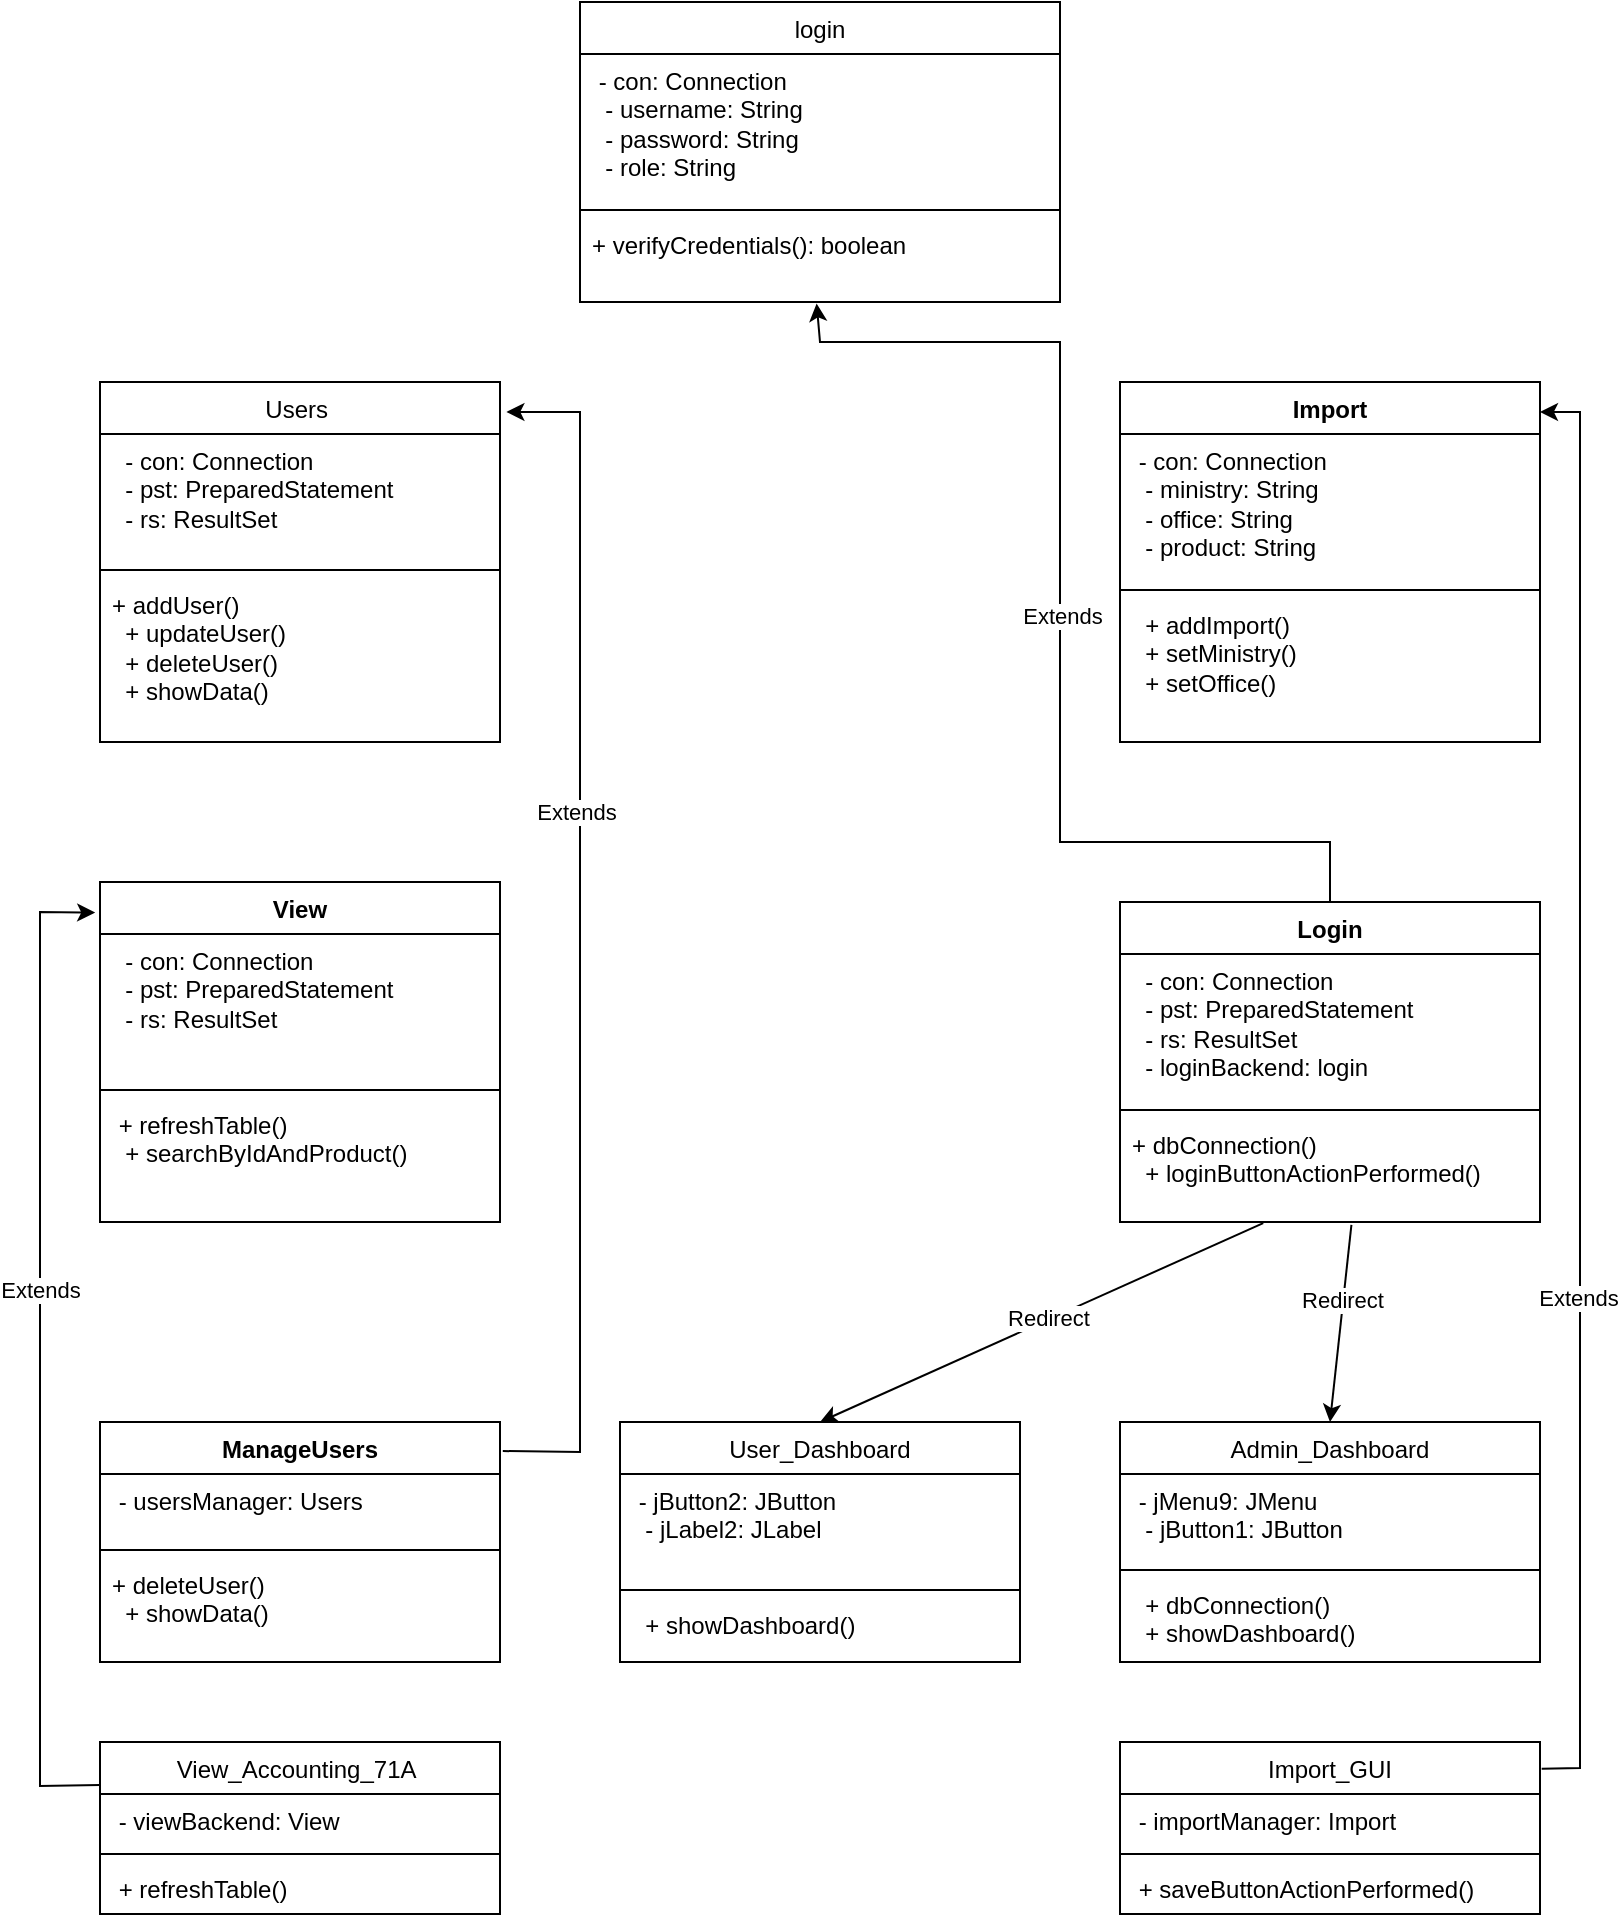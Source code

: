 <mxfile version="27.0.9">
  <diagram name="Page-1" id="tbfPp32WlleiHaKjNLK-">
    <mxGraphModel dx="1023" dy="460" grid="1" gridSize="10" guides="1" tooltips="1" connect="1" arrows="1" fold="1" page="1" pageScale="1" pageWidth="850" pageHeight="1100" math="0" shadow="0">
      <root>
        <mxCell id="0" />
        <mxCell id="1" parent="0" />
        <mxCell id="xG6iw9BcrIbRYxjrt-3h-1" value="&lt;span style=&quot;font-weight: 400; text-align: left;&quot;&gt;login&lt;/span&gt;" style="swimlane;fontStyle=1;align=center;verticalAlign=top;childLayout=stackLayout;horizontal=1;startSize=26;horizontalStack=0;resizeParent=1;resizeParentMax=0;resizeLast=0;collapsible=1;marginBottom=0;whiteSpace=wrap;html=1;" vertex="1" parent="1">
          <mxGeometry x="320" y="10" width="240" height="150" as="geometry" />
        </mxCell>
        <mxCell id="xG6iw9BcrIbRYxjrt-3h-2" value="&amp;nbsp;- con: Connection&lt;br style=&quot;padding: 0px; margin: 0px;&quot;&gt;&amp;nbsp; - username: String&lt;br style=&quot;padding: 0px; margin: 0px;&quot;&gt;&amp;nbsp; - password: String&lt;br style=&quot;padding: 0px; margin: 0px;&quot;&gt;&amp;nbsp; - role: String" style="text;strokeColor=none;fillColor=none;align=left;verticalAlign=top;spacingLeft=4;spacingRight=4;overflow=hidden;rotatable=0;points=[[0,0.5],[1,0.5]];portConstraint=eastwest;whiteSpace=wrap;html=1;" vertex="1" parent="xG6iw9BcrIbRYxjrt-3h-1">
          <mxGeometry y="26" width="240" height="74" as="geometry" />
        </mxCell>
        <mxCell id="xG6iw9BcrIbRYxjrt-3h-3" value="" style="line;strokeWidth=1;fillColor=none;align=left;verticalAlign=middle;spacingTop=-1;spacingLeft=3;spacingRight=3;rotatable=0;labelPosition=right;points=[];portConstraint=eastwest;strokeColor=inherit;" vertex="1" parent="xG6iw9BcrIbRYxjrt-3h-1">
          <mxGeometry y="100" width="240" height="8" as="geometry" />
        </mxCell>
        <mxCell id="xG6iw9BcrIbRYxjrt-3h-4" value="+ verifyCredentials(): boolean" style="text;strokeColor=none;fillColor=none;align=left;verticalAlign=top;spacingLeft=4;spacingRight=4;overflow=hidden;rotatable=0;points=[[0,0.5],[1,0.5]];portConstraint=eastwest;whiteSpace=wrap;html=1;" vertex="1" parent="xG6iw9BcrIbRYxjrt-3h-1">
          <mxGeometry y="108" width="240" height="42" as="geometry" />
        </mxCell>
        <mxCell id="xG6iw9BcrIbRYxjrt-3h-6" value="&lt;span style=&quot;font-weight: 400; text-align: left;&quot;&gt;Users&amp;nbsp;&lt;/span&gt;" style="swimlane;fontStyle=1;align=center;verticalAlign=top;childLayout=stackLayout;horizontal=1;startSize=26;horizontalStack=0;resizeParent=1;resizeParentMax=0;resizeLast=0;collapsible=1;marginBottom=0;whiteSpace=wrap;html=1;" vertex="1" parent="1">
          <mxGeometry x="80" y="200" width="200" height="180" as="geometry" />
        </mxCell>
        <mxCell id="xG6iw9BcrIbRYxjrt-3h-7" value="&amp;nbsp; - con: Connection&lt;br style=&quot;padding: 0px; margin: 0px;&quot;&gt;&amp;nbsp; - pst: PreparedStatement&lt;br style=&quot;padding: 0px; margin: 0px;&quot;&gt;&amp;nbsp; - rs: ResultSet" style="text;strokeColor=none;fillColor=none;align=left;verticalAlign=top;spacingLeft=4;spacingRight=4;overflow=hidden;rotatable=0;points=[[0,0.5],[1,0.5]];portConstraint=eastwest;whiteSpace=wrap;html=1;" vertex="1" parent="xG6iw9BcrIbRYxjrt-3h-6">
          <mxGeometry y="26" width="200" height="64" as="geometry" />
        </mxCell>
        <mxCell id="xG6iw9BcrIbRYxjrt-3h-8" value="" style="line;strokeWidth=1;fillColor=none;align=left;verticalAlign=middle;spacingTop=-1;spacingLeft=3;spacingRight=3;rotatable=0;labelPosition=right;points=[];portConstraint=eastwest;strokeColor=inherit;" vertex="1" parent="xG6iw9BcrIbRYxjrt-3h-6">
          <mxGeometry y="90" width="200" height="8" as="geometry" />
        </mxCell>
        <mxCell id="xG6iw9BcrIbRYxjrt-3h-9" value="+ addUser()&lt;br style=&quot;padding: 0px; margin: 0px;&quot;&gt;&amp;nbsp; + updateUser()&lt;br style=&quot;padding: 0px; margin: 0px;&quot;&gt;&amp;nbsp; + deleteUser()&lt;br style=&quot;padding: 0px; margin: 0px;&quot;&gt;&amp;nbsp; + showData()" style="text;strokeColor=none;fillColor=none;align=left;verticalAlign=top;spacingLeft=4;spacingRight=4;overflow=hidden;rotatable=0;points=[[0,0.5],[1,0.5]];portConstraint=eastwest;whiteSpace=wrap;html=1;" vertex="1" parent="xG6iw9BcrIbRYxjrt-3h-6">
          <mxGeometry y="98" width="200" height="82" as="geometry" />
        </mxCell>
        <mxCell id="xG6iw9BcrIbRYxjrt-3h-11" value="Import" style="swimlane;fontStyle=1;align=center;verticalAlign=top;childLayout=stackLayout;horizontal=1;startSize=26;horizontalStack=0;resizeParent=1;resizeParentMax=0;resizeLast=0;collapsible=1;marginBottom=0;whiteSpace=wrap;html=1;" vertex="1" parent="1">
          <mxGeometry x="590" y="200" width="210" height="180" as="geometry" />
        </mxCell>
        <mxCell id="xG6iw9BcrIbRYxjrt-3h-12" value="&amp;nbsp;- con: Connection&lt;br style=&quot;padding: 0px; margin: 0px;&quot;&gt;&amp;nbsp; - ministry: String&lt;br style=&quot;padding: 0px; margin: 0px;&quot;&gt;&amp;nbsp; - office: String&lt;br style=&quot;padding: 0px; margin: 0px;&quot;&gt;&amp;nbsp; - product: String" style="text;strokeColor=none;fillColor=none;align=left;verticalAlign=top;spacingLeft=4;spacingRight=4;overflow=hidden;rotatable=0;points=[[0,0.5],[1,0.5]];portConstraint=eastwest;whiteSpace=wrap;html=1;" vertex="1" parent="xG6iw9BcrIbRYxjrt-3h-11">
          <mxGeometry y="26" width="210" height="74" as="geometry" />
        </mxCell>
        <mxCell id="xG6iw9BcrIbRYxjrt-3h-13" value="" style="line;strokeWidth=1;fillColor=none;align=left;verticalAlign=middle;spacingTop=-1;spacingLeft=3;spacingRight=3;rotatable=0;labelPosition=right;points=[];portConstraint=eastwest;strokeColor=inherit;" vertex="1" parent="xG6iw9BcrIbRYxjrt-3h-11">
          <mxGeometry y="100" width="210" height="8" as="geometry" />
        </mxCell>
        <mxCell id="xG6iw9BcrIbRYxjrt-3h-14" value="&amp;nbsp; + addImport()&lt;br style=&quot;padding: 0px; margin: 0px;&quot;&gt;&amp;nbsp; + setMinistry()&lt;br style=&quot;padding: 0px; margin: 0px;&quot;&gt;&amp;nbsp; + setOffice()" style="text;strokeColor=none;fillColor=none;align=left;verticalAlign=top;spacingLeft=4;spacingRight=4;overflow=hidden;rotatable=0;points=[[0,0.5],[1,0.5]];portConstraint=eastwest;whiteSpace=wrap;html=1;" vertex="1" parent="xG6iw9BcrIbRYxjrt-3h-11">
          <mxGeometry y="108" width="210" height="72" as="geometry" />
        </mxCell>
        <mxCell id="xG6iw9BcrIbRYxjrt-3h-16" value="View" style="swimlane;fontStyle=1;align=center;verticalAlign=top;childLayout=stackLayout;horizontal=1;startSize=26;horizontalStack=0;resizeParent=1;resizeParentMax=0;resizeLast=0;collapsible=1;marginBottom=0;whiteSpace=wrap;html=1;" vertex="1" parent="1">
          <mxGeometry x="80" y="450" width="200" height="170" as="geometry" />
        </mxCell>
        <mxCell id="xG6iw9BcrIbRYxjrt-3h-17" value="&amp;nbsp; - con: Connection&lt;br style=&quot;padding: 0px; margin: 0px;&quot;&gt;&amp;nbsp; - pst: PreparedStatement&lt;br style=&quot;padding: 0px; margin: 0px;&quot;&gt;&amp;nbsp; - rs: ResultSet" style="text;strokeColor=none;fillColor=none;align=left;verticalAlign=top;spacingLeft=4;spacingRight=4;overflow=hidden;rotatable=0;points=[[0,0.5],[1,0.5]];portConstraint=eastwest;whiteSpace=wrap;html=1;" vertex="1" parent="xG6iw9BcrIbRYxjrt-3h-16">
          <mxGeometry y="26" width="200" height="74" as="geometry" />
        </mxCell>
        <mxCell id="xG6iw9BcrIbRYxjrt-3h-18" value="" style="line;strokeWidth=1;fillColor=none;align=left;verticalAlign=middle;spacingTop=-1;spacingLeft=3;spacingRight=3;rotatable=0;labelPosition=right;points=[];portConstraint=eastwest;strokeColor=inherit;" vertex="1" parent="xG6iw9BcrIbRYxjrt-3h-16">
          <mxGeometry y="100" width="200" height="8" as="geometry" />
        </mxCell>
        <mxCell id="xG6iw9BcrIbRYxjrt-3h-19" value="&amp;nbsp;+ refreshTable()&lt;br style=&quot;padding: 0px; margin: 0px;&quot;&gt;&amp;nbsp; + searchByIdAndProduct()" style="text;strokeColor=none;fillColor=none;align=left;verticalAlign=top;spacingLeft=4;spacingRight=4;overflow=hidden;rotatable=0;points=[[0,0.5],[1,0.5]];portConstraint=eastwest;whiteSpace=wrap;html=1;" vertex="1" parent="xG6iw9BcrIbRYxjrt-3h-16">
          <mxGeometry y="108" width="200" height="62" as="geometry" />
        </mxCell>
        <mxCell id="xG6iw9BcrIbRYxjrt-3h-20" value="Login" style="swimlane;fontStyle=1;align=center;verticalAlign=top;childLayout=stackLayout;horizontal=1;startSize=26;horizontalStack=0;resizeParent=1;resizeParentMax=0;resizeLast=0;collapsible=1;marginBottom=0;whiteSpace=wrap;html=1;" vertex="1" parent="1">
          <mxGeometry x="590" y="460" width="210" height="160" as="geometry" />
        </mxCell>
        <mxCell id="xG6iw9BcrIbRYxjrt-3h-21" value="&amp;nbsp; - con: Connection&lt;br style=&quot;padding: 0px; margin: 0px;&quot;&gt;&amp;nbsp; - pst: PreparedStatement&lt;br style=&quot;padding: 0px; margin: 0px;&quot;&gt;&amp;nbsp; - rs: ResultSet&lt;br style=&quot;padding: 0px; margin: 0px;&quot;&gt;&amp;nbsp; - loginBackend: login" style="text;strokeColor=none;fillColor=none;align=left;verticalAlign=top;spacingLeft=4;spacingRight=4;overflow=hidden;rotatable=0;points=[[0,0.5],[1,0.5]];portConstraint=eastwest;whiteSpace=wrap;html=1;" vertex="1" parent="xG6iw9BcrIbRYxjrt-3h-20">
          <mxGeometry y="26" width="210" height="74" as="geometry" />
        </mxCell>
        <mxCell id="xG6iw9BcrIbRYxjrt-3h-22" value="" style="line;strokeWidth=1;fillColor=none;align=left;verticalAlign=middle;spacingTop=-1;spacingLeft=3;spacingRight=3;rotatable=0;labelPosition=right;points=[];portConstraint=eastwest;strokeColor=inherit;" vertex="1" parent="xG6iw9BcrIbRYxjrt-3h-20">
          <mxGeometry y="100" width="210" height="8" as="geometry" />
        </mxCell>
        <mxCell id="xG6iw9BcrIbRYxjrt-3h-23" value="+ dbConnection()&lt;br style=&quot;padding: 0px; margin: 0px;&quot;&gt;&amp;nbsp; + loginButtonActionPerformed()" style="text;strokeColor=none;fillColor=none;align=left;verticalAlign=top;spacingLeft=4;spacingRight=4;overflow=hidden;rotatable=0;points=[[0,0.5],[1,0.5]];portConstraint=eastwest;whiteSpace=wrap;html=1;" vertex="1" parent="xG6iw9BcrIbRYxjrt-3h-20">
          <mxGeometry y="108" width="210" height="52" as="geometry" />
        </mxCell>
        <mxCell id="xG6iw9BcrIbRYxjrt-3h-25" value="ManageUsers" style="swimlane;fontStyle=1;align=center;verticalAlign=top;childLayout=stackLayout;horizontal=1;startSize=26;horizontalStack=0;resizeParent=1;resizeParentMax=0;resizeLast=0;collapsible=1;marginBottom=0;whiteSpace=wrap;html=1;" vertex="1" parent="1">
          <mxGeometry x="80" y="720" width="200" height="120" as="geometry" />
        </mxCell>
        <mxCell id="xG6iw9BcrIbRYxjrt-3h-26" value="&amp;nbsp;- usersManager: Users" style="text;strokeColor=none;fillColor=none;align=left;verticalAlign=top;spacingLeft=4;spacingRight=4;overflow=hidden;rotatable=0;points=[[0,0.5],[1,0.5]];portConstraint=eastwest;whiteSpace=wrap;html=1;" vertex="1" parent="xG6iw9BcrIbRYxjrt-3h-25">
          <mxGeometry y="26" width="200" height="34" as="geometry" />
        </mxCell>
        <mxCell id="xG6iw9BcrIbRYxjrt-3h-27" value="" style="line;strokeWidth=1;fillColor=none;align=left;verticalAlign=middle;spacingTop=-1;spacingLeft=3;spacingRight=3;rotatable=0;labelPosition=right;points=[];portConstraint=eastwest;strokeColor=inherit;" vertex="1" parent="xG6iw9BcrIbRYxjrt-3h-25">
          <mxGeometry y="60" width="200" height="8" as="geometry" />
        </mxCell>
        <mxCell id="xG6iw9BcrIbRYxjrt-3h-28" value="+ deleteUser()&lt;br style=&quot;padding: 0px; margin: 0px;&quot;&gt;&amp;nbsp; + showData()" style="text;strokeColor=none;fillColor=none;align=left;verticalAlign=top;spacingLeft=4;spacingRight=4;overflow=hidden;rotatable=0;points=[[0,0.5],[1,0.5]];portConstraint=eastwest;whiteSpace=wrap;html=1;" vertex="1" parent="xG6iw9BcrIbRYxjrt-3h-25">
          <mxGeometry y="68" width="200" height="52" as="geometry" />
        </mxCell>
        <mxCell id="xG6iw9BcrIbRYxjrt-3h-29" value="&lt;span style=&quot;font-weight: 400; text-align: left;&quot;&gt;&amp;nbsp;Import_GUI&amp;nbsp;&lt;/span&gt;" style="swimlane;fontStyle=1;align=center;verticalAlign=top;childLayout=stackLayout;horizontal=1;startSize=26;horizontalStack=0;resizeParent=1;resizeParentMax=0;resizeLast=0;collapsible=1;marginBottom=0;whiteSpace=wrap;html=1;" vertex="1" parent="1">
          <mxGeometry x="590" y="880" width="210" height="86" as="geometry" />
        </mxCell>
        <mxCell id="xG6iw9BcrIbRYxjrt-3h-30" value="&amp;nbsp;- importManager: Import" style="text;strokeColor=none;fillColor=none;align=left;verticalAlign=top;spacingLeft=4;spacingRight=4;overflow=hidden;rotatable=0;points=[[0,0.5],[1,0.5]];portConstraint=eastwest;whiteSpace=wrap;html=1;" vertex="1" parent="xG6iw9BcrIbRYxjrt-3h-29">
          <mxGeometry y="26" width="210" height="26" as="geometry" />
        </mxCell>
        <mxCell id="xG6iw9BcrIbRYxjrt-3h-31" value="" style="line;strokeWidth=1;fillColor=none;align=left;verticalAlign=middle;spacingTop=-1;spacingLeft=3;spacingRight=3;rotatable=0;labelPosition=right;points=[];portConstraint=eastwest;strokeColor=inherit;" vertex="1" parent="xG6iw9BcrIbRYxjrt-3h-29">
          <mxGeometry y="52" width="210" height="8" as="geometry" />
        </mxCell>
        <mxCell id="xG6iw9BcrIbRYxjrt-3h-32" value="&amp;nbsp;+ saveButtonActionPerformed()" style="text;strokeColor=none;fillColor=none;align=left;verticalAlign=top;spacingLeft=4;spacingRight=4;overflow=hidden;rotatable=0;points=[[0,0.5],[1,0.5]];portConstraint=eastwest;whiteSpace=wrap;html=1;" vertex="1" parent="xG6iw9BcrIbRYxjrt-3h-29">
          <mxGeometry y="60" width="210" height="26" as="geometry" />
        </mxCell>
        <mxCell id="xG6iw9BcrIbRYxjrt-3h-37" value="&lt;span style=&quot;font-weight: 400; text-align: left;&quot;&gt;View_Accounting_71A&amp;nbsp;&lt;/span&gt;" style="swimlane;fontStyle=1;align=center;verticalAlign=top;childLayout=stackLayout;horizontal=1;startSize=26;horizontalStack=0;resizeParent=1;resizeParentMax=0;resizeLast=0;collapsible=1;marginBottom=0;whiteSpace=wrap;html=1;" vertex="1" parent="1">
          <mxGeometry x="80" y="880" width="200" height="86" as="geometry" />
        </mxCell>
        <mxCell id="xG6iw9BcrIbRYxjrt-3h-38" value="&amp;nbsp;- viewBackend: View" style="text;strokeColor=none;fillColor=none;align=left;verticalAlign=top;spacingLeft=4;spacingRight=4;overflow=hidden;rotatable=0;points=[[0,0.5],[1,0.5]];portConstraint=eastwest;whiteSpace=wrap;html=1;" vertex="1" parent="xG6iw9BcrIbRYxjrt-3h-37">
          <mxGeometry y="26" width="200" height="26" as="geometry" />
        </mxCell>
        <mxCell id="xG6iw9BcrIbRYxjrt-3h-39" value="" style="line;strokeWidth=1;fillColor=none;align=left;verticalAlign=middle;spacingTop=-1;spacingLeft=3;spacingRight=3;rotatable=0;labelPosition=right;points=[];portConstraint=eastwest;strokeColor=inherit;" vertex="1" parent="xG6iw9BcrIbRYxjrt-3h-37">
          <mxGeometry y="52" width="200" height="8" as="geometry" />
        </mxCell>
        <mxCell id="xG6iw9BcrIbRYxjrt-3h-40" value="&amp;nbsp;+ refreshTable()" style="text;strokeColor=none;fillColor=none;align=left;verticalAlign=top;spacingLeft=4;spacingRight=4;overflow=hidden;rotatable=0;points=[[0,0.5],[1,0.5]];portConstraint=eastwest;whiteSpace=wrap;html=1;" vertex="1" parent="xG6iw9BcrIbRYxjrt-3h-37">
          <mxGeometry y="60" width="200" height="26" as="geometry" />
        </mxCell>
        <mxCell id="xG6iw9BcrIbRYxjrt-3h-48" value="&lt;span style=&quot;font-weight: 400; text-align: left;&quot;&gt;Admin_Dashboard&lt;/span&gt;" style="swimlane;fontStyle=1;align=center;verticalAlign=top;childLayout=stackLayout;horizontal=1;startSize=26;horizontalStack=0;resizeParent=1;resizeParentMax=0;resizeLast=0;collapsible=1;marginBottom=0;whiteSpace=wrap;html=1;" vertex="1" parent="1">
          <mxGeometry x="590" y="720" width="210" height="120" as="geometry" />
        </mxCell>
        <mxCell id="xG6iw9BcrIbRYxjrt-3h-49" value="&amp;nbsp;- jMenu9: JMenu&lt;br style=&quot;padding: 0px; margin: 0px;&quot;&gt;&amp;nbsp; - jButton1: JButton" style="text;strokeColor=none;fillColor=none;align=left;verticalAlign=top;spacingLeft=4;spacingRight=4;overflow=hidden;rotatable=0;points=[[0,0.5],[1,0.5]];portConstraint=eastwest;whiteSpace=wrap;html=1;" vertex="1" parent="xG6iw9BcrIbRYxjrt-3h-48">
          <mxGeometry y="26" width="210" height="44" as="geometry" />
        </mxCell>
        <mxCell id="xG6iw9BcrIbRYxjrt-3h-50" value="" style="line;strokeWidth=1;fillColor=none;align=left;verticalAlign=middle;spacingTop=-1;spacingLeft=3;spacingRight=3;rotatable=0;labelPosition=right;points=[];portConstraint=eastwest;strokeColor=inherit;" vertex="1" parent="xG6iw9BcrIbRYxjrt-3h-48">
          <mxGeometry y="70" width="210" height="8" as="geometry" />
        </mxCell>
        <mxCell id="xG6iw9BcrIbRYxjrt-3h-51" value="&amp;nbsp; + dbConnection()&lt;br style=&quot;padding: 0px; margin: 0px;&quot;&gt;&amp;nbsp; + showDashboard()" style="text;strokeColor=none;fillColor=none;align=left;verticalAlign=top;spacingLeft=4;spacingRight=4;overflow=hidden;rotatable=0;points=[[0,0.5],[1,0.5]];portConstraint=eastwest;whiteSpace=wrap;html=1;" vertex="1" parent="xG6iw9BcrIbRYxjrt-3h-48">
          <mxGeometry y="78" width="210" height="42" as="geometry" />
        </mxCell>
        <mxCell id="xG6iw9BcrIbRYxjrt-3h-52" value="&lt;span style=&quot;font-weight: 400; text-align: left;&quot;&gt;User_Dashboard&lt;/span&gt;" style="swimlane;fontStyle=1;align=center;verticalAlign=top;childLayout=stackLayout;horizontal=1;startSize=26;horizontalStack=0;resizeParent=1;resizeParentMax=0;resizeLast=0;collapsible=1;marginBottom=0;whiteSpace=wrap;html=1;" vertex="1" parent="1">
          <mxGeometry x="340" y="720" width="200" height="120" as="geometry" />
        </mxCell>
        <mxCell id="xG6iw9BcrIbRYxjrt-3h-53" value="&amp;nbsp;- jButton2: JButton&lt;br style=&quot;padding: 0px; margin: 0px;&quot;&gt;&amp;nbsp; - jLabel2: JLabel" style="text;strokeColor=none;fillColor=none;align=left;verticalAlign=top;spacingLeft=4;spacingRight=4;overflow=hidden;rotatable=0;points=[[0,0.5],[1,0.5]];portConstraint=eastwest;whiteSpace=wrap;html=1;" vertex="1" parent="xG6iw9BcrIbRYxjrt-3h-52">
          <mxGeometry y="26" width="200" height="54" as="geometry" />
        </mxCell>
        <mxCell id="xG6iw9BcrIbRYxjrt-3h-54" value="" style="line;strokeWidth=1;fillColor=none;align=left;verticalAlign=middle;spacingTop=-1;spacingLeft=3;spacingRight=3;rotatable=0;labelPosition=right;points=[];portConstraint=eastwest;strokeColor=inherit;" vertex="1" parent="xG6iw9BcrIbRYxjrt-3h-52">
          <mxGeometry y="80" width="200" height="8" as="geometry" />
        </mxCell>
        <mxCell id="xG6iw9BcrIbRYxjrt-3h-55" value="&amp;nbsp; + showDashboard()" style="text;strokeColor=none;fillColor=none;align=left;verticalAlign=top;spacingLeft=4;spacingRight=4;overflow=hidden;rotatable=0;points=[[0,0.5],[1,0.5]];portConstraint=eastwest;whiteSpace=wrap;html=1;" vertex="1" parent="xG6iw9BcrIbRYxjrt-3h-52">
          <mxGeometry y="88" width="200" height="32" as="geometry" />
        </mxCell>
        <mxCell id="xG6iw9BcrIbRYxjrt-3h-60" value="" style="endArrow=classic;html=1;rounded=0;exitX=0.5;exitY=0;exitDx=0;exitDy=0;entryX=0.493;entryY=1.017;entryDx=0;entryDy=0;entryPerimeter=0;" edge="1" parent="1" source="xG6iw9BcrIbRYxjrt-3h-20" target="xG6iw9BcrIbRYxjrt-3h-4">
          <mxGeometry width="50" height="50" relative="1" as="geometry">
            <mxPoint x="400" y="410" as="sourcePoint" />
            <mxPoint x="420" y="200" as="targetPoint" />
            <Array as="points">
              <mxPoint x="695" y="430" />
              <mxPoint x="560" y="430" />
              <mxPoint x="560" y="180" />
              <mxPoint x="440" y="180" />
            </Array>
          </mxGeometry>
        </mxCell>
        <mxCell id="xG6iw9BcrIbRYxjrt-3h-69" value="Extends" style="edgeLabel;html=1;align=center;verticalAlign=middle;resizable=0;points=[];" vertex="1" connectable="0" parent="xG6iw9BcrIbRYxjrt-3h-60">
          <mxGeometry x="0.003" y="-1" relative="1" as="geometry">
            <mxPoint as="offset" />
          </mxGeometry>
        </mxCell>
        <mxCell id="xG6iw9BcrIbRYxjrt-3h-61" value="" style="endArrow=classic;html=1;rounded=0;exitX=1.004;exitY=0.156;exitDx=0;exitDy=0;exitPerimeter=0;entryX=1;entryY=0.083;entryDx=0;entryDy=0;entryPerimeter=0;" edge="1" parent="1" source="xG6iw9BcrIbRYxjrt-3h-29" target="xG6iw9BcrIbRYxjrt-3h-11">
          <mxGeometry width="50" height="50" relative="1" as="geometry">
            <mxPoint x="400" y="880" as="sourcePoint" />
            <mxPoint x="820" y="210" as="targetPoint" />
            <Array as="points">
              <mxPoint x="820" y="893" />
              <mxPoint x="820" y="215" />
            </Array>
          </mxGeometry>
        </mxCell>
        <mxCell id="xG6iw9BcrIbRYxjrt-3h-68" value="Extends" style="edgeLabel;html=1;align=center;verticalAlign=middle;resizable=0;points=[];" vertex="1" connectable="0" parent="xG6iw9BcrIbRYxjrt-3h-61">
          <mxGeometry x="-0.29" y="1" relative="1" as="geometry">
            <mxPoint as="offset" />
          </mxGeometry>
        </mxCell>
        <mxCell id="xG6iw9BcrIbRYxjrt-3h-62" value="" style="endArrow=classic;html=1;rounded=0;exitX=0;exitY=0.25;exitDx=0;exitDy=0;entryX=-0.012;entryY=0.09;entryDx=0;entryDy=0;entryPerimeter=0;" edge="1" parent="1" source="xG6iw9BcrIbRYxjrt-3h-37" target="xG6iw9BcrIbRYxjrt-3h-16">
          <mxGeometry width="50" height="50" relative="1" as="geometry">
            <mxPoint x="400" y="720" as="sourcePoint" />
            <mxPoint x="50" y="460" as="targetPoint" />
            <Array as="points">
              <mxPoint x="50" y="902" />
              <mxPoint x="50" y="690" />
              <mxPoint x="50" y="465" />
            </Array>
          </mxGeometry>
        </mxCell>
        <mxCell id="xG6iw9BcrIbRYxjrt-3h-71" value="Extends" style="edgeLabel;html=1;align=center;verticalAlign=middle;resizable=0;points=[];" vertex="1" connectable="0" parent="xG6iw9BcrIbRYxjrt-3h-62">
          <mxGeometry x="0.125" relative="1" as="geometry">
            <mxPoint as="offset" />
          </mxGeometry>
        </mxCell>
        <mxCell id="xG6iw9BcrIbRYxjrt-3h-63" value="" style="endArrow=classic;html=1;rounded=0;exitX=1.007;exitY=0.121;exitDx=0;exitDy=0;exitPerimeter=0;entryX=1.016;entryY=0.083;entryDx=0;entryDy=0;entryPerimeter=0;" edge="1" parent="1" source="xG6iw9BcrIbRYxjrt-3h-25" target="xG6iw9BcrIbRYxjrt-3h-6">
          <mxGeometry width="50" height="50" relative="1" as="geometry">
            <mxPoint x="400" y="680" as="sourcePoint" />
            <mxPoint x="320" y="210" as="targetPoint" />
            <Array as="points">
              <mxPoint x="320" y="735" />
              <mxPoint x="320" y="215" />
            </Array>
          </mxGeometry>
        </mxCell>
        <mxCell id="xG6iw9BcrIbRYxjrt-3h-70" value="Extends" style="edgeLabel;html=1;align=center;verticalAlign=middle;resizable=0;points=[];" vertex="1" connectable="0" parent="xG6iw9BcrIbRYxjrt-3h-63">
          <mxGeometry x="0.204" y="2" relative="1" as="geometry">
            <mxPoint as="offset" />
          </mxGeometry>
        </mxCell>
        <mxCell id="xG6iw9BcrIbRYxjrt-3h-64" value="" style="endArrow=classic;html=1;rounded=0;exitX=0.341;exitY=1.01;exitDx=0;exitDy=0;exitPerimeter=0;entryX=0.5;entryY=0;entryDx=0;entryDy=0;" edge="1" parent="1" source="xG6iw9BcrIbRYxjrt-3h-23" target="xG6iw9BcrIbRYxjrt-3h-52">
          <mxGeometry width="50" height="50" relative="1" as="geometry">
            <mxPoint x="400" y="730" as="sourcePoint" />
            <mxPoint x="450" y="680" as="targetPoint" />
          </mxGeometry>
        </mxCell>
        <mxCell id="xG6iw9BcrIbRYxjrt-3h-66" value="Redirect" style="edgeLabel;html=1;align=center;verticalAlign=middle;resizable=0;points=[];" vertex="1" connectable="0" parent="xG6iw9BcrIbRYxjrt-3h-64">
          <mxGeometry x="-0.027" y="-1" relative="1" as="geometry">
            <mxPoint as="offset" />
          </mxGeometry>
        </mxCell>
        <mxCell id="xG6iw9BcrIbRYxjrt-3h-65" value="" style="endArrow=classic;html=1;rounded=0;exitX=0.551;exitY=1.028;exitDx=0;exitDy=0;exitPerimeter=0;entryX=0.5;entryY=0;entryDx=0;entryDy=0;" edge="1" parent="1" source="xG6iw9BcrIbRYxjrt-3h-23" target="xG6iw9BcrIbRYxjrt-3h-48">
          <mxGeometry width="50" height="50" relative="1" as="geometry">
            <mxPoint x="650" y="690" as="sourcePoint" />
            <mxPoint x="700" y="640" as="targetPoint" />
          </mxGeometry>
        </mxCell>
        <mxCell id="xG6iw9BcrIbRYxjrt-3h-67" value="Redirect" style="edgeLabel;html=1;align=center;verticalAlign=middle;resizable=0;points=[];" vertex="1" connectable="0" parent="xG6iw9BcrIbRYxjrt-3h-65">
          <mxGeometry x="-0.24" y="-1" relative="1" as="geometry">
            <mxPoint as="offset" />
          </mxGeometry>
        </mxCell>
      </root>
    </mxGraphModel>
  </diagram>
</mxfile>
